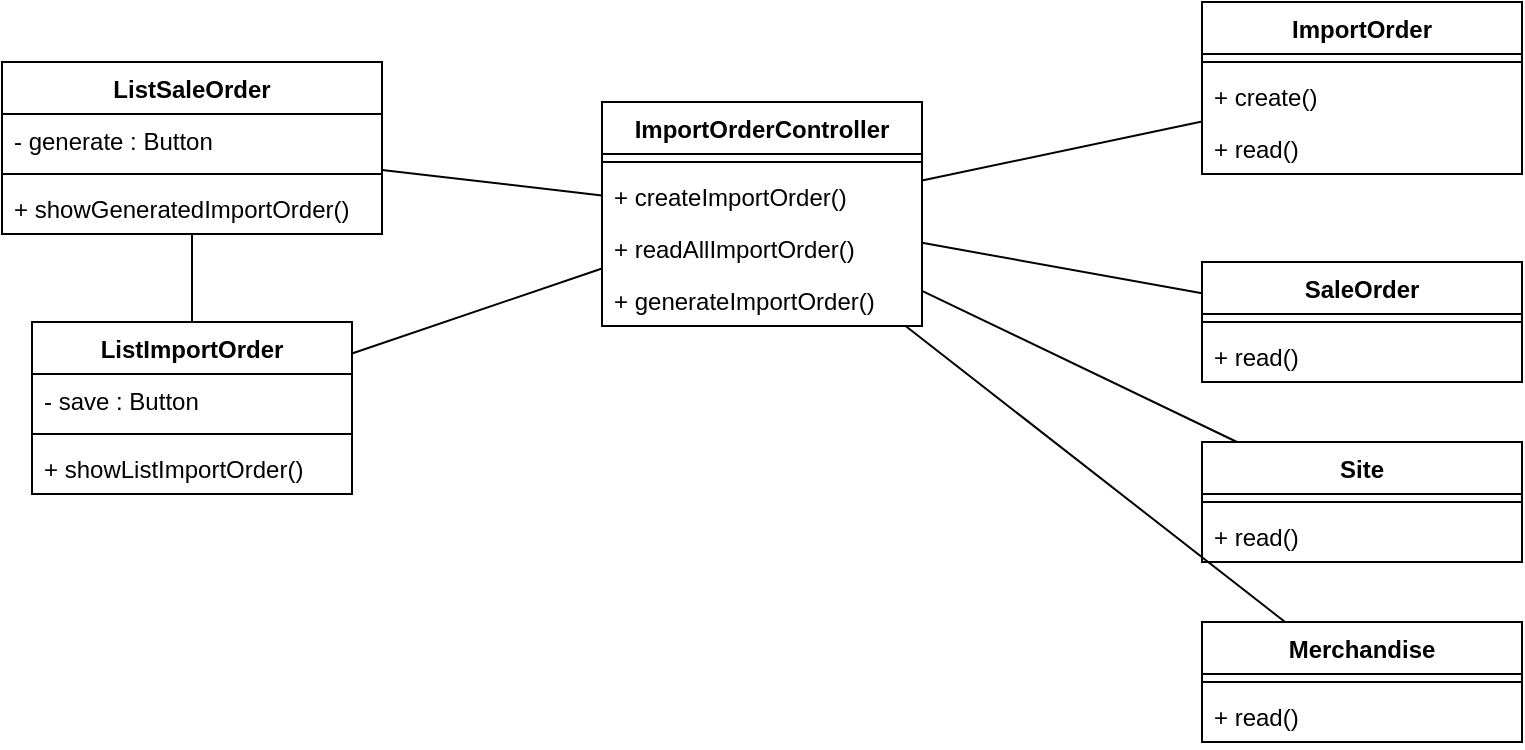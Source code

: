 <mxfile version="13.0.3" type="device"><diagram id="RbPQGI98I1vQBzoGhJew" name="Page-1"><mxGraphModel dx="-884" dy="725" grid="1" gridSize="10" guides="1" tooltips="1" connect="1" arrows="1" fold="1" page="1" pageScale="1" pageWidth="1100" pageHeight="850" math="0" shadow="0"><root><mxCell id="0"/><mxCell id="1" parent="0"/><mxCell id="Cl3-VUOm_m0XG1CWQLRU-1" style="edgeStyle=none;rounded=0;orthogonalLoop=1;jettySize=auto;html=1;endArrow=none;endFill=0;" parent="1" source="Cl3-VUOm_m0XG1CWQLRU-5" target="Cl3-VUOm_m0XG1CWQLRU-17" edge="1"><mxGeometry relative="1" as="geometry"/></mxCell><mxCell id="Cl3-VUOm_m0XG1CWQLRU-2" style="rounded=0;orthogonalLoop=1;jettySize=auto;html=1;endArrow=none;endFill=0;" parent="1" source="Cl3-VUOm_m0XG1CWQLRU-5" target="Cl3-VUOm_m0XG1CWQLRU-31" edge="1"><mxGeometry relative="1" as="geometry"/></mxCell><mxCell id="Cl3-VUOm_m0XG1CWQLRU-3" style="rounded=0;orthogonalLoop=1;jettySize=auto;html=1;startArrow=none;startFill=0;sourcePerimeterSpacing=0;endArrow=none;endFill=0;targetPerimeterSpacing=0;" parent="1" source="Cl3-VUOm_m0XG1CWQLRU-5" target="Cl3-VUOm_m0XG1CWQLRU-14" edge="1"><mxGeometry relative="1" as="geometry"/></mxCell><mxCell id="Cl3-VUOm_m0XG1CWQLRU-4" style="rounded=0;orthogonalLoop=1;jettySize=auto;html=1;endArrow=none;endFill=0;" parent="1" source="Cl3-VUOm_m0XG1CWQLRU-5" target="Cl3-VUOm_m0XG1CWQLRU-11" edge="1"><mxGeometry relative="1" as="geometry"/></mxCell><mxCell id="Cl3-VUOm_m0XG1CWQLRU-20" style="edgeStyle=orthogonalEdgeStyle;rounded=0;orthogonalLoop=1;jettySize=auto;html=1;endArrow=none;endFill=0;" parent="1" source="Cl3-VUOm_m0XG1CWQLRU-27" target="Cl3-VUOm_m0XG1CWQLRU-23" edge="1"><mxGeometry relative="1" as="geometry"/></mxCell><mxCell id="Cl3-VUOm_m0XG1CWQLRU-21" style="edgeStyle=none;rounded=0;orthogonalLoop=1;jettySize=auto;html=1;endArrow=none;endFill=0;" parent="1" source="Cl3-VUOm_m0XG1CWQLRU-27" target="Cl3-VUOm_m0XG1CWQLRU-5" edge="1"><mxGeometry relative="1" as="geometry"/></mxCell><mxCell id="Cl3-VUOm_m0XG1CWQLRU-22" style="edgeStyle=none;rounded=0;orthogonalLoop=1;jettySize=auto;html=1;endArrow=none;endFill=0;" parent="1" source="Cl3-VUOm_m0XG1CWQLRU-23" target="Cl3-VUOm_m0XG1CWQLRU-5" edge="1"><mxGeometry relative="1" as="geometry"/></mxCell><mxCell id="Cl3-VUOm_m0XG1CWQLRU-5" value="ImportOrderController" style="swimlane;fontStyle=1;align=center;verticalAlign=top;childLayout=stackLayout;horizontal=1;startSize=26;horizontalStack=0;resizeParent=1;resizeParentMax=0;resizeLast=0;collapsible=1;marginBottom=0;" parent="1" vertex="1"><mxGeometry x="1450" y="90" width="160" height="112" as="geometry"/></mxCell><mxCell id="Cl3-VUOm_m0XG1CWQLRU-7" value="" style="line;strokeWidth=1;fillColor=none;align=left;verticalAlign=middle;spacingTop=-1;spacingLeft=3;spacingRight=3;rotatable=0;labelPosition=right;points=[];portConstraint=eastwest;" parent="Cl3-VUOm_m0XG1CWQLRU-5" vertex="1"><mxGeometry y="26" width="160" height="8" as="geometry"/></mxCell><mxCell id="Cl3-VUOm_m0XG1CWQLRU-8" value="+ createImportOrder()" style="text;strokeColor=none;fillColor=none;align=left;verticalAlign=top;spacingLeft=4;spacingRight=4;overflow=hidden;rotatable=0;points=[[0,0.5],[1,0.5]];portConstraint=eastwest;" parent="Cl3-VUOm_m0XG1CWQLRU-5" vertex="1"><mxGeometry y="34" width="160" height="26" as="geometry"/></mxCell><mxCell id="Cl3-VUOm_m0XG1CWQLRU-9" value="+ readAllImportOrder()" style="text;strokeColor=none;fillColor=none;align=left;verticalAlign=top;spacingLeft=4;spacingRight=4;overflow=hidden;rotatable=0;points=[[0,0.5],[1,0.5]];portConstraint=eastwest;" parent="Cl3-VUOm_m0XG1CWQLRU-5" vertex="1"><mxGeometry y="60" width="160" height="26" as="geometry"/></mxCell><mxCell id="Cl3-VUOm_m0XG1CWQLRU-10" value="+ generateImportOrder()" style="text;strokeColor=none;fillColor=none;align=left;verticalAlign=top;spacingLeft=4;spacingRight=4;overflow=hidden;rotatable=0;points=[[0,0.5],[1,0.5]];portConstraint=eastwest;" parent="Cl3-VUOm_m0XG1CWQLRU-5" vertex="1"><mxGeometry y="86" width="160" height="26" as="geometry"/></mxCell><mxCell id="Cl3-VUOm_m0XG1CWQLRU-11" value="SaleOrder" style="swimlane;fontStyle=1;align=center;verticalAlign=top;childLayout=stackLayout;horizontal=1;startSize=26;horizontalStack=0;resizeParent=1;resizeParentMax=0;resizeLast=0;collapsible=1;marginBottom=0;" parent="1" vertex="1"><mxGeometry x="1750" y="170" width="160" height="60" as="geometry"/></mxCell><mxCell id="Cl3-VUOm_m0XG1CWQLRU-12" value="" style="line;strokeWidth=1;fillColor=none;align=left;verticalAlign=middle;spacingTop=-1;spacingLeft=3;spacingRight=3;rotatable=0;labelPosition=right;points=[];portConstraint=eastwest;" parent="Cl3-VUOm_m0XG1CWQLRU-11" vertex="1"><mxGeometry y="26" width="160" height="8" as="geometry"/></mxCell><mxCell id="Cl3-VUOm_m0XG1CWQLRU-13" value="+ read()" style="text;strokeColor=none;fillColor=none;align=left;verticalAlign=top;spacingLeft=4;spacingRight=4;overflow=hidden;rotatable=0;points=[[0,0.5],[1,0.5]];portConstraint=eastwest;" parent="Cl3-VUOm_m0XG1CWQLRU-11" vertex="1"><mxGeometry y="34" width="160" height="26" as="geometry"/></mxCell><mxCell id="Cl3-VUOm_m0XG1CWQLRU-14" value="Site" style="swimlane;fontStyle=1;align=center;verticalAlign=top;childLayout=stackLayout;horizontal=1;startSize=26;horizontalStack=0;resizeParent=1;resizeParentMax=0;resizeLast=0;collapsible=1;marginBottom=0;" parent="1" vertex="1"><mxGeometry x="1750" y="260" width="160" height="60" as="geometry"/></mxCell><mxCell id="Cl3-VUOm_m0XG1CWQLRU-15" value="" style="line;strokeWidth=1;fillColor=none;align=left;verticalAlign=middle;spacingTop=-1;spacingLeft=3;spacingRight=3;rotatable=0;labelPosition=right;points=[];portConstraint=eastwest;" parent="Cl3-VUOm_m0XG1CWQLRU-14" vertex="1"><mxGeometry y="26" width="160" height="8" as="geometry"/></mxCell><mxCell id="Cl3-VUOm_m0XG1CWQLRU-16" value="+ read()" style="text;strokeColor=none;fillColor=none;align=left;verticalAlign=top;spacingLeft=4;spacingRight=4;overflow=hidden;rotatable=0;points=[[0,0.5],[1,0.5]];portConstraint=eastwest;" parent="Cl3-VUOm_m0XG1CWQLRU-14" vertex="1"><mxGeometry y="34" width="160" height="26" as="geometry"/></mxCell><mxCell id="Cl3-VUOm_m0XG1CWQLRU-17" value="Merchandise" style="swimlane;fontStyle=1;align=center;verticalAlign=top;childLayout=stackLayout;horizontal=1;startSize=26;horizontalStack=0;resizeParent=1;resizeParentMax=0;resizeLast=0;collapsible=1;marginBottom=0;" parent="1" vertex="1"><mxGeometry x="1750" y="350" width="160" height="60" as="geometry"/></mxCell><mxCell id="Cl3-VUOm_m0XG1CWQLRU-18" value="" style="line;strokeWidth=1;fillColor=none;align=left;verticalAlign=middle;spacingTop=-1;spacingLeft=3;spacingRight=3;rotatable=0;labelPosition=right;points=[];portConstraint=eastwest;" parent="Cl3-VUOm_m0XG1CWQLRU-17" vertex="1"><mxGeometry y="26" width="160" height="8" as="geometry"/></mxCell><mxCell id="Cl3-VUOm_m0XG1CWQLRU-19" value="+ read()" style="text;strokeColor=none;fillColor=none;align=left;verticalAlign=top;spacingLeft=4;spacingRight=4;overflow=hidden;rotatable=0;points=[[0,0.5],[1,0.5]];portConstraint=eastwest;" parent="Cl3-VUOm_m0XG1CWQLRU-17" vertex="1"><mxGeometry y="34" width="160" height="26" as="geometry"/></mxCell><mxCell id="Cl3-VUOm_m0XG1CWQLRU-27" value="ListSaleOrder" style="swimlane;fontStyle=1;align=center;verticalAlign=top;childLayout=stackLayout;horizontal=1;startSize=26;horizontalStack=0;resizeParent=1;resizeParentMax=0;resizeLast=0;collapsible=1;marginBottom=0;" parent="1" vertex="1"><mxGeometry x="1150" y="70" width="190" height="86" as="geometry"/></mxCell><mxCell id="Cl3-VUOm_m0XG1CWQLRU-28" value="- generate : Button" style="text;strokeColor=none;fillColor=none;align=left;verticalAlign=top;spacingLeft=4;spacingRight=4;overflow=hidden;rotatable=0;points=[[0,0.5],[1,0.5]];portConstraint=eastwest;" parent="Cl3-VUOm_m0XG1CWQLRU-27" vertex="1"><mxGeometry y="26" width="190" height="26" as="geometry"/></mxCell><mxCell id="Cl3-VUOm_m0XG1CWQLRU-29" value="" style="line;strokeWidth=1;fillColor=none;align=left;verticalAlign=middle;spacingTop=-1;spacingLeft=3;spacingRight=3;rotatable=0;labelPosition=right;points=[];portConstraint=eastwest;" parent="Cl3-VUOm_m0XG1CWQLRU-27" vertex="1"><mxGeometry y="52" width="190" height="8" as="geometry"/></mxCell><mxCell id="Cl3-VUOm_m0XG1CWQLRU-30" value="+ showGeneratedImportOrder()" style="text;strokeColor=none;fillColor=none;align=left;verticalAlign=top;spacingLeft=4;spacingRight=4;overflow=hidden;rotatable=0;points=[[0,0.5],[1,0.5]];portConstraint=eastwest;" parent="Cl3-VUOm_m0XG1CWQLRU-27" vertex="1"><mxGeometry y="60" width="190" height="26" as="geometry"/></mxCell><mxCell id="Cl3-VUOm_m0XG1CWQLRU-31" value="ImportOrder" style="swimlane;fontStyle=1;align=center;verticalAlign=top;childLayout=stackLayout;horizontal=1;startSize=26;horizontalStack=0;resizeParent=1;resizeParentMax=0;resizeLast=0;collapsible=1;marginBottom=0;" parent="1" vertex="1"><mxGeometry x="1750" y="40" width="160" height="86" as="geometry"/></mxCell><mxCell id="Cl3-VUOm_m0XG1CWQLRU-32" value="" style="line;strokeWidth=1;fillColor=none;align=left;verticalAlign=middle;spacingTop=-1;spacingLeft=3;spacingRight=3;rotatable=0;labelPosition=right;points=[];portConstraint=eastwest;" parent="Cl3-VUOm_m0XG1CWQLRU-31" vertex="1"><mxGeometry y="26" width="160" height="8" as="geometry"/></mxCell><mxCell id="Cl3-VUOm_m0XG1CWQLRU-33" value="+ create()" style="text;strokeColor=none;fillColor=none;align=left;verticalAlign=top;spacingLeft=4;spacingRight=4;overflow=hidden;rotatable=0;points=[[0,0.5],[1,0.5]];portConstraint=eastwest;" parent="Cl3-VUOm_m0XG1CWQLRU-31" vertex="1"><mxGeometry y="34" width="160" height="26" as="geometry"/></mxCell><mxCell id="Cl3-VUOm_m0XG1CWQLRU-34" value="+ read()" style="text;strokeColor=none;fillColor=none;align=left;verticalAlign=top;spacingLeft=4;spacingRight=4;overflow=hidden;rotatable=0;points=[[0,0.5],[1,0.5]];portConstraint=eastwest;" parent="Cl3-VUOm_m0XG1CWQLRU-31" vertex="1"><mxGeometry y="60" width="160" height="26" as="geometry"/></mxCell><mxCell id="Cl3-VUOm_m0XG1CWQLRU-23" value="ListImportOrder" style="swimlane;fontStyle=1;align=center;verticalAlign=top;childLayout=stackLayout;horizontal=1;startSize=26;horizontalStack=0;resizeParent=1;resizeParentMax=0;resizeLast=0;collapsible=1;marginBottom=0;" parent="1" vertex="1"><mxGeometry x="1165" y="200" width="160" height="86" as="geometry"/></mxCell><mxCell id="Cl3-VUOm_m0XG1CWQLRU-24" value="- save : Button" style="text;strokeColor=none;fillColor=none;align=left;verticalAlign=top;spacingLeft=4;spacingRight=4;overflow=hidden;rotatable=0;points=[[0,0.5],[1,0.5]];portConstraint=eastwest;" parent="Cl3-VUOm_m0XG1CWQLRU-23" vertex="1"><mxGeometry y="26" width="160" height="26" as="geometry"/></mxCell><mxCell id="Cl3-VUOm_m0XG1CWQLRU-25" value="" style="line;strokeWidth=1;fillColor=none;align=left;verticalAlign=middle;spacingTop=-1;spacingLeft=3;spacingRight=3;rotatable=0;labelPosition=right;points=[];portConstraint=eastwest;" parent="Cl3-VUOm_m0XG1CWQLRU-23" vertex="1"><mxGeometry y="52" width="160" height="8" as="geometry"/></mxCell><mxCell id="Cl3-VUOm_m0XG1CWQLRU-26" value="+ showListImportOrder()" style="text;strokeColor=none;fillColor=none;align=left;verticalAlign=top;spacingLeft=4;spacingRight=4;overflow=hidden;rotatable=0;points=[[0,0.5],[1,0.5]];portConstraint=eastwest;" parent="Cl3-VUOm_m0XG1CWQLRU-23" vertex="1"><mxGeometry y="60" width="160" height="26" as="geometry"/></mxCell></root></mxGraphModel></diagram></mxfile>